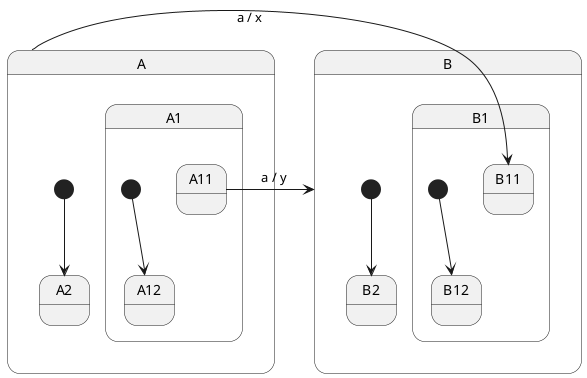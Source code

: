 @startuml
state A {
    [*] --> A2
    state A1 {
        [*] --> A12
        state A11 
        state A12
    }
    state A2
}
state B {
    [*] --> B2
    state B2
    state B1 {
        [*] --> B12
        state B12
        state B11 
    }
}
A -> B11: a / x
A11 -> B: a / y
@enduml
